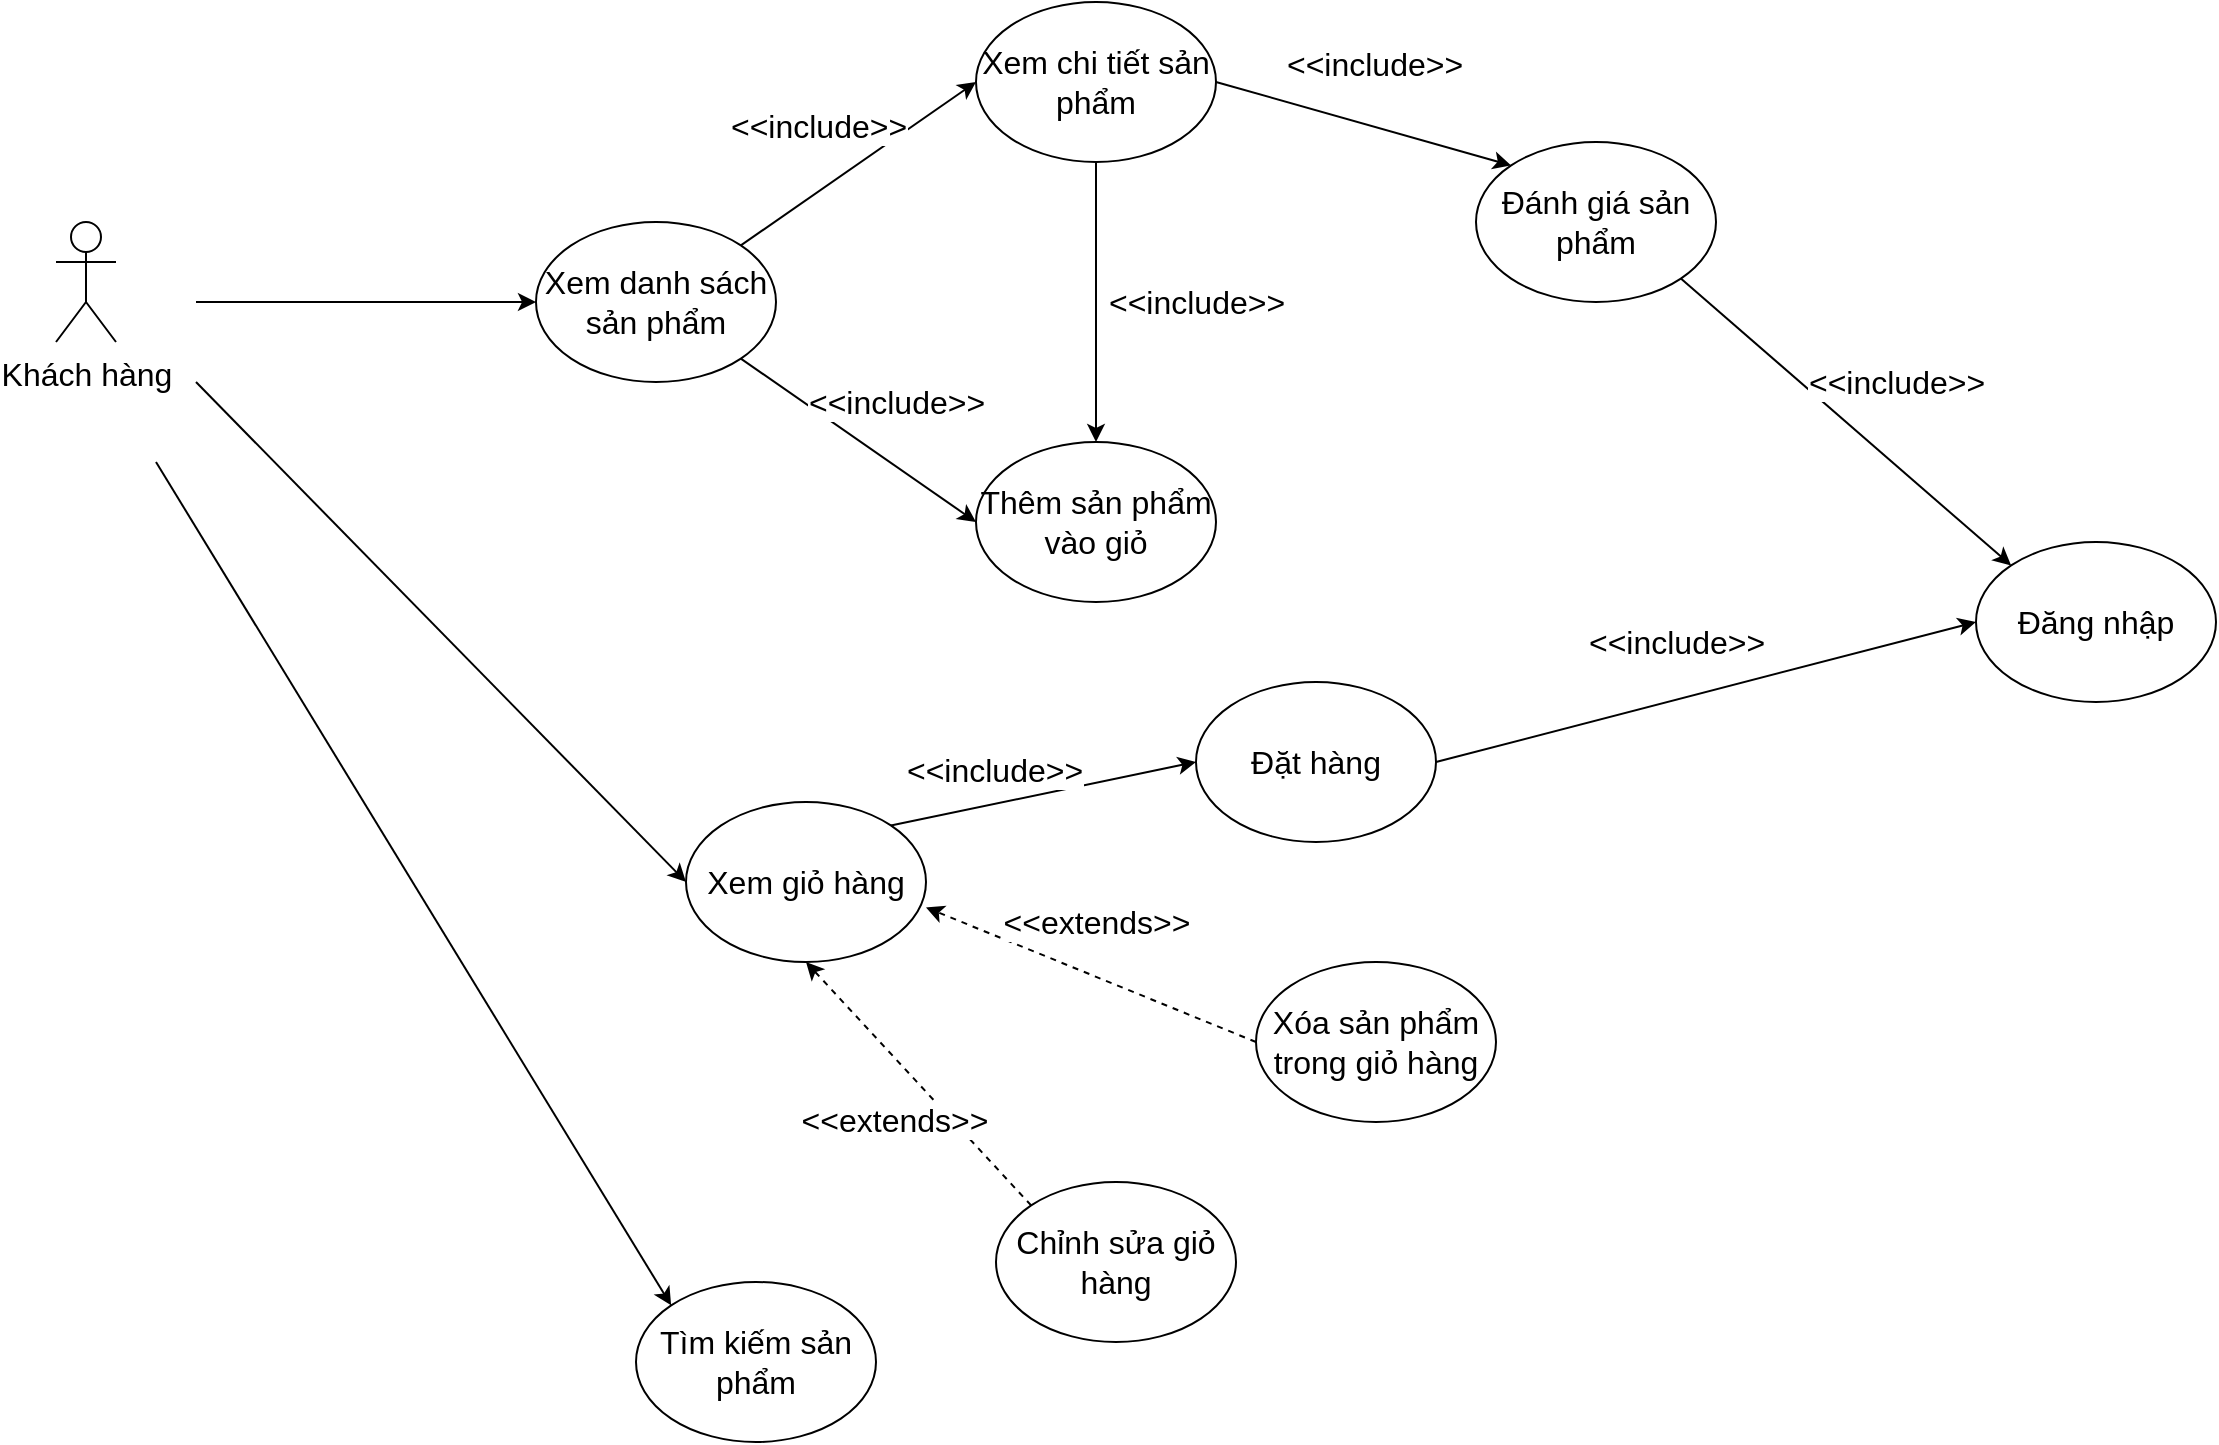 <mxfile version="15.9.4" type="device"><diagram id="paL9Nd-YV0AiKkWhEmOI" name="Page-1"><mxGraphModel dx="1422" dy="772" grid="1" gridSize="10" guides="1" tooltips="1" connect="1" arrows="1" fold="1" page="1" pageScale="1" pageWidth="850" pageHeight="1100" math="0" shadow="0"><root><mxCell id="0"/><mxCell id="1" parent="0"/><mxCell id="1jEP1JM11DuhaaalMF6C-1" value="Khách hàng" style="shape=umlActor;verticalLabelPosition=bottom;verticalAlign=top;html=1;outlineConnect=0;fontSize=16;" vertex="1" parent="1"><mxGeometry x="110" y="440" width="30" height="60" as="geometry"/></mxCell><mxCell id="1jEP1JM11DuhaaalMF6C-2" value="Xem danh sách sản phẩm" style="ellipse;whiteSpace=wrap;html=1;fontSize=16;" vertex="1" parent="1"><mxGeometry x="350" y="440" width="120" height="80" as="geometry"/></mxCell><mxCell id="1jEP1JM11DuhaaalMF6C-3" value="Thêm sản phẩm vào giỏ" style="ellipse;whiteSpace=wrap;html=1;fontSize=16;" vertex="1" parent="1"><mxGeometry x="570" y="550" width="120" height="80" as="geometry"/></mxCell><mxCell id="1jEP1JM11DuhaaalMF6C-4" value="Chỉnh sửa giỏ hàng" style="ellipse;whiteSpace=wrap;html=1;fontSize=16;" vertex="1" parent="1"><mxGeometry x="580" y="920" width="120" height="80" as="geometry"/></mxCell><mxCell id="1jEP1JM11DuhaaalMF6C-5" value="Xóa sản phẩm trong giỏ hàng" style="ellipse;whiteSpace=wrap;html=1;fontSize=16;" vertex="1" parent="1"><mxGeometry x="710" y="810" width="120" height="80" as="geometry"/></mxCell><mxCell id="1jEP1JM11DuhaaalMF6C-7" value="Đánh giá sản phẩm" style="ellipse;whiteSpace=wrap;html=1;fontSize=16;" vertex="1" parent="1"><mxGeometry x="820" y="400" width="120" height="80" as="geometry"/></mxCell><mxCell id="1jEP1JM11DuhaaalMF6C-9" value="" style="endArrow=classic;html=1;rounded=0;fontSize=16;entryX=0;entryY=0.5;entryDx=0;entryDy=0;" edge="1" parent="1" target="1jEP1JM11DuhaaalMF6C-2"><mxGeometry width="50" height="50" relative="1" as="geometry"><mxPoint x="180" y="480" as="sourcePoint"/><mxPoint x="160" y="480" as="targetPoint"/></mxGeometry></mxCell><mxCell id="1jEP1JM11DuhaaalMF6C-27" value="Đặt hàng" style="ellipse;whiteSpace=wrap;html=1;fontSize=16;" vertex="1" parent="1"><mxGeometry x="680" y="670" width="120" height="80" as="geometry"/></mxCell><mxCell id="1jEP1JM11DuhaaalMF6C-35" value="Xem chi tiết sản phẩm" style="ellipse;whiteSpace=wrap;html=1;fontSize=16;" vertex="1" parent="1"><mxGeometry x="570" y="330" width="120" height="80" as="geometry"/></mxCell><mxCell id="1jEP1JM11DuhaaalMF6C-37" value="&amp;lt;&amp;lt;include&amp;gt;&amp;gt;" style="endArrow=classic;html=1;rounded=0;fontSize=16;entryX=0;entryY=0.5;entryDx=0;entryDy=0;exitX=1;exitY=0;exitDx=0;exitDy=0;" edge="1" parent="1" source="1jEP1JM11DuhaaalMF6C-2" target="1jEP1JM11DuhaaalMF6C-35"><mxGeometry x="-0.081" y="27" width="50" height="50" relative="1" as="geometry"><mxPoint x="500" y="430" as="sourcePoint"/><mxPoint x="160" y="480" as="targetPoint"/><mxPoint as="offset"/></mxGeometry></mxCell><mxCell id="1jEP1JM11DuhaaalMF6C-39" value="&amp;lt;&amp;lt;include&amp;gt;&amp;gt;" style="endArrow=classic;html=1;rounded=0;fontSize=16;exitX=1;exitY=0.5;exitDx=0;exitDy=0;entryX=0;entryY=0;entryDx=0;entryDy=0;" edge="1" parent="1" source="1jEP1JM11DuhaaalMF6C-35" target="1jEP1JM11DuhaaalMF6C-7"><mxGeometry x="-0.037" y="30" width="50" height="50" relative="1" as="geometry"><mxPoint x="452.426" y="451.716" as="sourcePoint"/><mxPoint x="840" y="380" as="targetPoint"/><mxPoint as="offset"/></mxGeometry></mxCell><mxCell id="1jEP1JM11DuhaaalMF6C-41" value="&amp;lt;&amp;lt;include&amp;gt;&amp;gt;" style="endArrow=classic;html=1;rounded=0;fontSize=16;entryX=0;entryY=0.5;entryDx=0;entryDy=0;exitX=1;exitY=1;exitDx=0;exitDy=0;" edge="1" parent="1" source="1jEP1JM11DuhaaalMF6C-2" target="1jEP1JM11DuhaaalMF6C-3"><mxGeometry x="0.067" y="27" width="50" height="50" relative="1" as="geometry"><mxPoint x="500" y="430" as="sourcePoint"/><mxPoint x="160" y="480" as="targetPoint"/><mxPoint x="-1" as="offset"/></mxGeometry></mxCell><mxCell id="1jEP1JM11DuhaaalMF6C-43" value="&amp;lt;&amp;lt;include&amp;gt;&amp;gt;" style="endArrow=classic;html=1;rounded=0;fontSize=16;exitX=0.5;exitY=1;exitDx=0;exitDy=0;entryX=0.5;entryY=0;entryDx=0;entryDy=0;" edge="1" parent="1" source="1jEP1JM11DuhaaalMF6C-35" target="1jEP1JM11DuhaaalMF6C-3"><mxGeometry y="50" width="50" height="50" relative="1" as="geometry"><mxPoint x="452.426" y="451.716" as="sourcePoint"/><mxPoint x="640" y="530" as="targetPoint"/><mxPoint as="offset"/></mxGeometry></mxCell><mxCell id="1jEP1JM11DuhaaalMF6C-44" value="Xem giỏ hàng" style="ellipse;whiteSpace=wrap;html=1;fontSize=16;" vertex="1" parent="1"><mxGeometry x="425" y="730" width="120" height="80" as="geometry"/></mxCell><mxCell id="1jEP1JM11DuhaaalMF6C-45" value="" style="endArrow=classic;html=1;rounded=0;fontSize=16;entryX=0;entryY=0.5;entryDx=0;entryDy=0;" edge="1" parent="1" target="1jEP1JM11DuhaaalMF6C-44"><mxGeometry x="-0.112" y="-38" width="50" height="50" relative="1" as="geometry"><mxPoint x="180" y="520" as="sourcePoint"/><mxPoint x="160" y="480" as="targetPoint"/><mxPoint as="offset"/></mxGeometry></mxCell><mxCell id="1jEP1JM11DuhaaalMF6C-46" value="&amp;lt;&amp;lt;extends&amp;gt;&amp;gt;" style="endArrow=classic;html=1;rounded=0;fontSize=16;exitX=0;exitY=0;exitDx=0;exitDy=0;dashed=1;entryX=0.5;entryY=1;entryDx=0;entryDy=0;" edge="1" parent="1" source="1jEP1JM11DuhaaalMF6C-4" target="1jEP1JM11DuhaaalMF6C-44"><mxGeometry x="-0.059" y="21" width="50" height="50" relative="1" as="geometry"><mxPoint x="500" y="430" as="sourcePoint"/><mxPoint x="410" y="830" as="targetPoint"/><mxPoint as="offset"/></mxGeometry></mxCell><mxCell id="1jEP1JM11DuhaaalMF6C-47" value="&amp;lt;&amp;lt;include&amp;gt;&amp;gt;" style="endArrow=classic;html=1;rounded=0;fontSize=16;entryX=0;entryY=0.5;entryDx=0;entryDy=0;exitX=1;exitY=0;exitDx=0;exitDy=0;" edge="1" parent="1" source="1jEP1JM11DuhaaalMF6C-44" target="1jEP1JM11DuhaaalMF6C-27"><mxGeometry x="-0.273" y="17" width="50" height="50" relative="1" as="geometry"><mxPoint x="500" y="430" as="sourcePoint"/><mxPoint x="160" y="480" as="targetPoint"/><mxPoint as="offset"/></mxGeometry></mxCell><mxCell id="1jEP1JM11DuhaaalMF6C-48" value="&amp;lt;&amp;lt;extends&amp;gt;&amp;gt;" style="endArrow=classic;html=1;rounded=0;fontSize=16;exitX=0;exitY=0.5;exitDx=0;exitDy=0;dashed=1;entryX=1;entryY=0.659;entryDx=0;entryDy=0;entryPerimeter=0;" edge="1" parent="1" source="1jEP1JM11DuhaaalMF6C-5" target="1jEP1JM11DuhaaalMF6C-44"><mxGeometry x="0.09" y="-25" width="50" height="50" relative="1" as="geometry"><mxPoint x="500" y="430" as="sourcePoint"/><mxPoint x="540" y="840" as="targetPoint"/><mxPoint as="offset"/></mxGeometry></mxCell><mxCell id="1jEP1JM11DuhaaalMF6C-49" value="Đăng nhập" style="ellipse;whiteSpace=wrap;html=1;fontSize=16;" vertex="1" parent="1"><mxGeometry x="1070" y="600" width="120" height="80" as="geometry"/></mxCell><mxCell id="1jEP1JM11DuhaaalMF6C-50" value="&amp;lt;&amp;lt;include&amp;gt;&amp;gt;" style="endArrow=classic;html=1;rounded=0;fontSize=16;exitX=1;exitY=1;exitDx=0;exitDy=0;entryX=0;entryY=0;entryDx=0;entryDy=0;" edge="1" parent="1" source="1jEP1JM11DuhaaalMF6C-7" target="1jEP1JM11DuhaaalMF6C-49"><mxGeometry x="0.053" y="31" width="50" height="50" relative="1" as="geometry"><mxPoint x="452.426" y="451.716" as="sourcePoint"/><mxPoint x="840" y="380" as="targetPoint"/><mxPoint as="offset"/></mxGeometry></mxCell><mxCell id="1jEP1JM11DuhaaalMF6C-51" value="&amp;lt;&amp;lt;include&amp;gt;&amp;gt;" style="endArrow=classic;html=1;rounded=0;fontSize=16;exitX=1;exitY=0.5;exitDx=0;exitDy=0;entryX=0;entryY=0.5;entryDx=0;entryDy=0;" edge="1" parent="1" source="1jEP1JM11DuhaaalMF6C-27" target="1jEP1JM11DuhaaalMF6C-49"><mxGeometry x="-0.059" y="28" width="50" height="50" relative="1" as="geometry"><mxPoint x="452.426" y="451.716" as="sourcePoint"/><mxPoint x="840" y="380" as="targetPoint"/><mxPoint as="offset"/></mxGeometry></mxCell><mxCell id="1jEP1JM11DuhaaalMF6C-52" value="" style="endArrow=classic;html=1;rounded=0;fontSize=16;entryX=0;entryY=0;entryDx=0;entryDy=0;" edge="1" parent="1" target="1jEP1JM11DuhaaalMF6C-53"><mxGeometry x="-0.112" y="-38" width="50" height="50" relative="1" as="geometry"><mxPoint x="160" y="560" as="sourcePoint"/><mxPoint x="270" y="930" as="targetPoint"/><mxPoint as="offset"/></mxGeometry></mxCell><mxCell id="1jEP1JM11DuhaaalMF6C-53" value="Tìm kiếm sản phẩm" style="ellipse;whiteSpace=wrap;html=1;fontSize=16;" vertex="1" parent="1"><mxGeometry x="400" y="970" width="120" height="80" as="geometry"/></mxCell></root></mxGraphModel></diagram></mxfile>